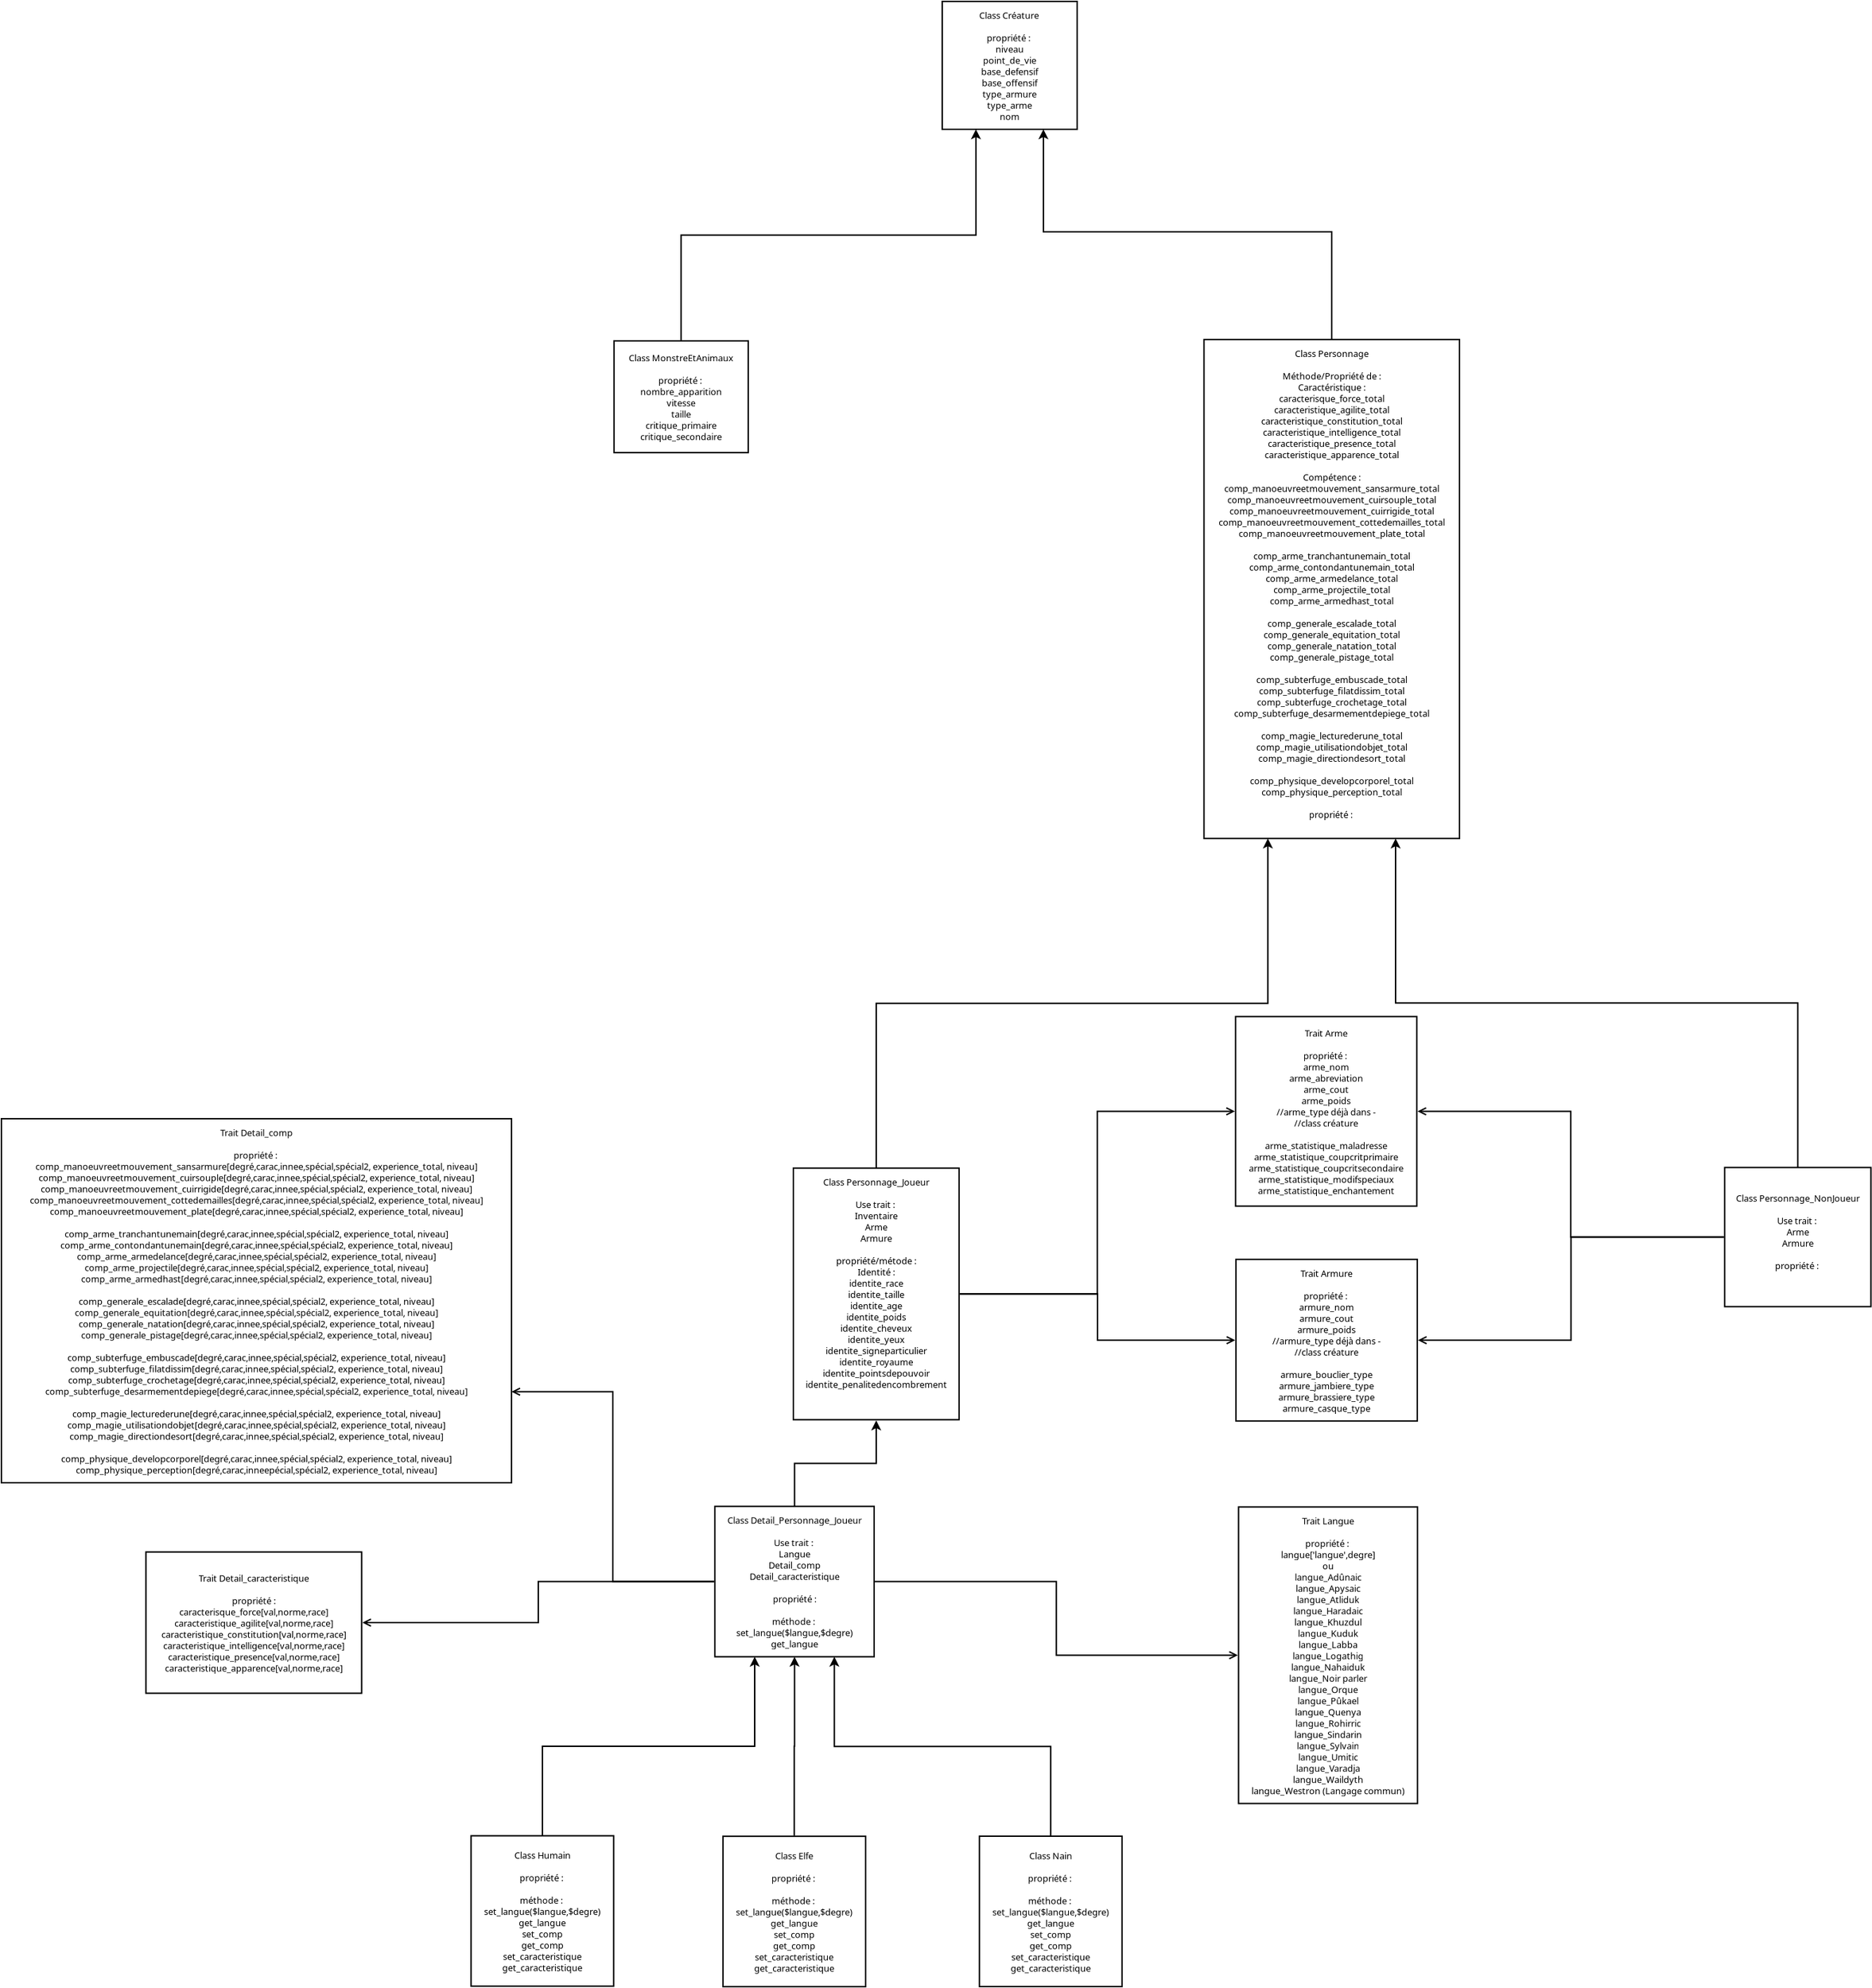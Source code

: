 <?xml version="1.0" encoding="UTF-8"?>
<dia:diagram xmlns:dia="http://www.lysator.liu.se/~alla/dia/">
  <dia:layer name="Arrière-plan" visible="true" active="true">
    <dia:object type="Flowchart - Box" version="0" id="O0">
      <dia:attribute name="obj_pos">
        <dia:point val="25.95,-0.001"/>
      </dia:attribute>
      <dia:attribute name="obj_bb">
        <dia:rectangle val="25.9,-0.051;35.6,9.149"/>
      </dia:attribute>
      <dia:attribute name="elem_corner">
        <dia:point val="25.95,-0.001"/>
      </dia:attribute>
      <dia:attribute name="elem_width">
        <dia:real val="9.6"/>
      </dia:attribute>
      <dia:attribute name="elem_height">
        <dia:real val="9.1"/>
      </dia:attribute>
      <dia:attribute name="show_background">
        <dia:boolean val="true"/>
      </dia:attribute>
      <dia:attribute name="padding">
        <dia:real val="0.5"/>
      </dia:attribute>
      <dia:attribute name="text">
        <dia:composite type="text">
          <dia:attribute name="string">
            <dia:string>#Class Créature

propriété : 
niveau
point_de_vie
base_defensif
base_offensif
type_armure
type_arme
nom#</dia:string>
          </dia:attribute>
          <dia:attribute name="font">
            <dia:font family="sans" style="0" name="Helvetica"/>
          </dia:attribute>
          <dia:attribute name="height">
            <dia:real val="0.8"/>
          </dia:attribute>
          <dia:attribute name="pos">
            <dia:point val="30.75,1.144"/>
          </dia:attribute>
          <dia:attribute name="color">
            <dia:color val="#000000"/>
          </dia:attribute>
          <dia:attribute name="alignment">
            <dia:enum val="1"/>
          </dia:attribute>
        </dia:composite>
      </dia:attribute>
    </dia:object>
    <dia:object type="Flowchart - Box" version="0" id="O1">
      <dia:attribute name="obj_pos">
        <dia:point val="2.597,24.155"/>
      </dia:attribute>
      <dia:attribute name="obj_bb">
        <dia:rectangle val="2.547,24.105;12.197,32.155"/>
      </dia:attribute>
      <dia:attribute name="elem_corner">
        <dia:point val="2.597,24.155"/>
      </dia:attribute>
      <dia:attribute name="elem_width">
        <dia:real val="9.55"/>
      </dia:attribute>
      <dia:attribute name="elem_height">
        <dia:real val="7.95"/>
      </dia:attribute>
      <dia:attribute name="border_width">
        <dia:real val="0.1"/>
      </dia:attribute>
      <dia:attribute name="show_background">
        <dia:boolean val="true"/>
      </dia:attribute>
      <dia:attribute name="padding">
        <dia:real val="0.5"/>
      </dia:attribute>
      <dia:attribute name="text">
        <dia:composite type="text">
          <dia:attribute name="string">
            <dia:string>#Class MonstreEtAnimaux

propriété : 
nombre_apparition
vitesse
taille
critique_primaire
critique_secondaire#</dia:string>
          </dia:attribute>
          <dia:attribute name="font">
            <dia:font family="sans" style="0" name="Helvetica"/>
          </dia:attribute>
          <dia:attribute name="height">
            <dia:real val="0.8"/>
          </dia:attribute>
          <dia:attribute name="pos">
            <dia:point val="7.372,25.525"/>
          </dia:attribute>
          <dia:attribute name="color">
            <dia:color val="#000000"/>
          </dia:attribute>
          <dia:attribute name="alignment">
            <dia:enum val="1"/>
          </dia:attribute>
        </dia:composite>
      </dia:attribute>
    </dia:object>
    <dia:object type="Standard - ZigZagLine" version="1" id="O2">
      <dia:attribute name="obj_pos">
        <dia:point val="7.372,24.155"/>
      </dia:attribute>
      <dia:attribute name="obj_bb">
        <dia:rectangle val="7.322,8.988;28.712,24.205"/>
      </dia:attribute>
      <dia:attribute name="orth_points">
        <dia:point val="7.372,24.155"/>
        <dia:point val="7.372,16.627"/>
        <dia:point val="28.35,16.627"/>
        <dia:point val="28.35,9.099"/>
      </dia:attribute>
      <dia:attribute name="orth_orient">
        <dia:enum val="1"/>
        <dia:enum val="0"/>
        <dia:enum val="1"/>
      </dia:attribute>
      <dia:attribute name="autorouting">
        <dia:boolean val="true"/>
      </dia:attribute>
      <dia:attribute name="end_arrow">
        <dia:enum val="22"/>
      </dia:attribute>
      <dia:attribute name="end_arrow_length">
        <dia:real val="0.5"/>
      </dia:attribute>
      <dia:attribute name="end_arrow_width">
        <dia:real val="0.5"/>
      </dia:attribute>
      <dia:connections>
        <dia:connection handle="0" to="O1" connection="2"/>
        <dia:connection handle="1" to="O0" connection="12"/>
      </dia:connections>
    </dia:object>
    <dia:object type="Flowchart - Box" version="0" id="O3">
      <dia:attribute name="obj_pos">
        <dia:point val="44.578,24.059"/>
      </dia:attribute>
      <dia:attribute name="obj_bb">
        <dia:rectangle val="44.528,24.009;62.805,59.609"/>
      </dia:attribute>
      <dia:attribute name="elem_corner">
        <dia:point val="44.578,24.059"/>
      </dia:attribute>
      <dia:attribute name="elem_width">
        <dia:real val="18.178"/>
      </dia:attribute>
      <dia:attribute name="elem_height">
        <dia:real val="35.5"/>
      </dia:attribute>
      <dia:attribute name="border_width">
        <dia:real val="0.1"/>
      </dia:attribute>
      <dia:attribute name="show_background">
        <dia:boolean val="true"/>
      </dia:attribute>
      <dia:attribute name="padding">
        <dia:real val="0.5"/>
      </dia:attribute>
      <dia:attribute name="text">
        <dia:composite type="text">
          <dia:attribute name="string">
            <dia:string>#Class Personnage

Méthode/Propriété de :
Caractéristique :
caracterisque_force_total
caracteristique_agilite_total
caracteristique_constitution_total
caracteristique_intelligence_total
caracteristique_presence_total
caracteristique_apparence_total

Compétence :
comp_manoeuvreetmouvement_sansarmure_total
comp_manoeuvreetmouvement_cuirsouple_total
comp_manoeuvreetmouvement_cuirrigide_total
comp_manoeuvreetmouvement_cottedemailles_total
comp_manoeuvreetmouvement_plate_total

comp_arme_tranchantunemain_total
comp_arme_contondantunemain_total
comp_arme_armedelance_total
comp_arme_projectile_total
comp_arme_armedhast_total

comp_generale_escalade_total
comp_generale_equitation_total
comp_generale_natation_total
comp_generale_pistage_total

comp_subterfuge_embuscade_total
comp_subterfuge_filatdissim_total
comp_subterfuge_crochetage_total
comp_subterfuge_desarmementdepiege_total

comp_magie_lecturederune_total
comp_magie_utilisationdobjet_total
comp_magie_directiondesort_total

comp_physique_developcorporel_total
comp_physique_perception_total

propriété : 
#</dia:string>
          </dia:attribute>
          <dia:attribute name="font">
            <dia:font family="sans" style="0" name="Helvetica"/>
          </dia:attribute>
          <dia:attribute name="height">
            <dia:real val="0.8"/>
          </dia:attribute>
          <dia:attribute name="pos">
            <dia:point val="53.666,25.204"/>
          </dia:attribute>
          <dia:attribute name="color">
            <dia:color val="#000000"/>
          </dia:attribute>
          <dia:attribute name="alignment">
            <dia:enum val="1"/>
          </dia:attribute>
        </dia:composite>
      </dia:attribute>
    </dia:object>
    <dia:object type="Flowchart - Box" version="0" id="O4">
      <dia:attribute name="obj_pos">
        <dia:point val="15.359,83.015"/>
      </dia:attribute>
      <dia:attribute name="obj_bb">
        <dia:rectangle val="15.309,82.965;27.199,100.965"/>
      </dia:attribute>
      <dia:attribute name="elem_corner">
        <dia:point val="15.359,83.015"/>
      </dia:attribute>
      <dia:attribute name="elem_width">
        <dia:real val="11.79"/>
      </dia:attribute>
      <dia:attribute name="elem_height">
        <dia:real val="17.9"/>
      </dia:attribute>
      <dia:attribute name="border_width">
        <dia:real val="0.1"/>
      </dia:attribute>
      <dia:attribute name="show_background">
        <dia:boolean val="true"/>
      </dia:attribute>
      <dia:attribute name="padding">
        <dia:real val="0.5"/>
      </dia:attribute>
      <dia:attribute name="text">
        <dia:composite type="text">
          <dia:attribute name="string">
            <dia:string>#Class Personnage_Joueur

Use trait : 
Inventaire
Arme
Armure

propriété/métode :
Identité :
identite_race
identite_taille
identite_age
identite_poids
identite_cheveux
identite_yeux
identite_signeparticulier
identite_royaume
identite_pointsdepouvoir
identite_penalitedencombrement
 
#</dia:string>
          </dia:attribute>
          <dia:attribute name="font">
            <dia:font family="sans" style="0" name="Helvetica"/>
          </dia:attribute>
          <dia:attribute name="height">
            <dia:real val="0.8"/>
          </dia:attribute>
          <dia:attribute name="pos">
            <dia:point val="21.254,84.16"/>
          </dia:attribute>
          <dia:attribute name="color">
            <dia:color val="#000000"/>
          </dia:attribute>
          <dia:attribute name="alignment">
            <dia:enum val="1"/>
          </dia:attribute>
        </dia:composite>
      </dia:attribute>
    </dia:object>
    <dia:object type="Flowchart - Box" version="0" id="O5">
      <dia:attribute name="obj_pos">
        <dia:point val="81.626,82.969"/>
      </dia:attribute>
      <dia:attribute name="obj_bb">
        <dia:rectangle val="81.576,82.919;92.081,92.919"/>
      </dia:attribute>
      <dia:attribute name="elem_corner">
        <dia:point val="81.626,82.969"/>
      </dia:attribute>
      <dia:attribute name="elem_width">
        <dia:real val="10.405"/>
      </dia:attribute>
      <dia:attribute name="elem_height">
        <dia:real val="9.9"/>
      </dia:attribute>
      <dia:attribute name="border_width">
        <dia:real val="0.1"/>
      </dia:attribute>
      <dia:attribute name="show_background">
        <dia:boolean val="true"/>
      </dia:attribute>
      <dia:attribute name="padding">
        <dia:real val="0.5"/>
      </dia:attribute>
      <dia:attribute name="text">
        <dia:composite type="text">
          <dia:attribute name="string">
            <dia:string>#Class Personnage_NonJoueur

Use trait : 
Arme
Armure

propriété : 
#</dia:string>
          </dia:attribute>
          <dia:attribute name="font">
            <dia:font family="sans" style="0" name="Helvetica"/>
          </dia:attribute>
          <dia:attribute name="height">
            <dia:real val="0.8"/>
          </dia:attribute>
          <dia:attribute name="pos">
            <dia:point val="86.828,85.314"/>
          </dia:attribute>
          <dia:attribute name="color">
            <dia:color val="#000000"/>
          </dia:attribute>
          <dia:attribute name="alignment">
            <dia:enum val="1"/>
          </dia:attribute>
        </dia:composite>
      </dia:attribute>
    </dia:object>
    <dia:object type="Flowchart - Box" version="0" id="O6">
      <dia:attribute name="obj_pos">
        <dia:point val="9.775,107.079"/>
      </dia:attribute>
      <dia:attribute name="obj_bb">
        <dia:rectangle val="9.725,107.029;21.157,117.829"/>
      </dia:attribute>
      <dia:attribute name="elem_corner">
        <dia:point val="9.775,107.079"/>
      </dia:attribute>
      <dia:attribute name="elem_width">
        <dia:real val="11.333"/>
      </dia:attribute>
      <dia:attribute name="elem_height">
        <dia:real val="10.7"/>
      </dia:attribute>
      <dia:attribute name="border_width">
        <dia:real val="0.1"/>
      </dia:attribute>
      <dia:attribute name="show_background">
        <dia:boolean val="true"/>
      </dia:attribute>
      <dia:attribute name="padding">
        <dia:real val="0.5"/>
      </dia:attribute>
      <dia:attribute name="text">
        <dia:composite type="text">
          <dia:attribute name="string">
            <dia:string>#Class Detail_Personnage_Joueur

Use trait : 
Langue
Detail_comp
Detail_caracteristique

propriété :

méthode : 
set_langue($langue,$degre)
get_langue#</dia:string>
          </dia:attribute>
          <dia:attribute name="font">
            <dia:font family="sans" style="0" name="Helvetica"/>
          </dia:attribute>
          <dia:attribute name="height">
            <dia:real val="0.8"/>
          </dia:attribute>
          <dia:attribute name="pos">
            <dia:point val="15.441,108.224"/>
          </dia:attribute>
          <dia:attribute name="color">
            <dia:color val="#000000"/>
          </dia:attribute>
          <dia:attribute name="alignment">
            <dia:enum val="1"/>
          </dia:attribute>
        </dia:composite>
      </dia:attribute>
    </dia:object>
    <dia:object type="Standard - ZigZagLine" version="1" id="O7">
      <dia:attribute name="obj_pos">
        <dia:point val="53.666,24.059"/>
      </dia:attribute>
      <dia:attribute name="obj_bb">
        <dia:rectangle val="32.788,8.988;53.716,24.109"/>
      </dia:attribute>
      <dia:attribute name="orth_points">
        <dia:point val="53.666,24.059"/>
        <dia:point val="53.666,16.392"/>
        <dia:point val="33.15,16.392"/>
        <dia:point val="33.15,9.099"/>
      </dia:attribute>
      <dia:attribute name="orth_orient">
        <dia:enum val="1"/>
        <dia:enum val="0"/>
        <dia:enum val="1"/>
      </dia:attribute>
      <dia:attribute name="autorouting">
        <dia:boolean val="false"/>
      </dia:attribute>
      <dia:attribute name="end_arrow">
        <dia:enum val="22"/>
      </dia:attribute>
      <dia:attribute name="end_arrow_length">
        <dia:real val="0.5"/>
      </dia:attribute>
      <dia:attribute name="end_arrow_width">
        <dia:real val="0.5"/>
      </dia:attribute>
      <dia:connections>
        <dia:connection handle="0" to="O3" connection="2"/>
        <dia:connection handle="1" to="O0" connection="14"/>
      </dia:connections>
    </dia:object>
    <dia:object type="Standard - ZigZagLine" version="1" id="O8">
      <dia:attribute name="obj_pos">
        <dia:point val="21.254,83.015"/>
      </dia:attribute>
      <dia:attribute name="obj_bb">
        <dia:rectangle val="21.204,59.447;49.484,83.065"/>
      </dia:attribute>
      <dia:attribute name="orth_points">
        <dia:point val="21.254,83.015"/>
        <dia:point val="21.254,71.287"/>
        <dia:point val="49.122,71.287"/>
        <dia:point val="49.122,59.559"/>
      </dia:attribute>
      <dia:attribute name="orth_orient">
        <dia:enum val="1"/>
        <dia:enum val="0"/>
        <dia:enum val="1"/>
      </dia:attribute>
      <dia:attribute name="autorouting">
        <dia:boolean val="true"/>
      </dia:attribute>
      <dia:attribute name="end_arrow">
        <dia:enum val="22"/>
      </dia:attribute>
      <dia:attribute name="end_arrow_length">
        <dia:real val="0.5"/>
      </dia:attribute>
      <dia:attribute name="end_arrow_width">
        <dia:real val="0.5"/>
      </dia:attribute>
      <dia:connections>
        <dia:connection handle="0" to="O4" connection="2"/>
        <dia:connection handle="1" to="O3" connection="12"/>
      </dia:connections>
    </dia:object>
    <dia:object type="Standard - ZigZagLine" version="1" id="O9">
      <dia:attribute name="obj_pos">
        <dia:point val="86.828,82.969"/>
      </dia:attribute>
      <dia:attribute name="obj_bb">
        <dia:rectangle val="57.849,59.447;86.878,83.019"/>
      </dia:attribute>
      <dia:attribute name="orth_points">
        <dia:point val="86.828,82.969"/>
        <dia:point val="86.828,71.264"/>
        <dia:point val="58.211,71.264"/>
        <dia:point val="58.211,59.559"/>
      </dia:attribute>
      <dia:attribute name="orth_orient">
        <dia:enum val="1"/>
        <dia:enum val="0"/>
        <dia:enum val="1"/>
      </dia:attribute>
      <dia:attribute name="autorouting">
        <dia:boolean val="true"/>
      </dia:attribute>
      <dia:attribute name="end_arrow">
        <dia:enum val="22"/>
      </dia:attribute>
      <dia:attribute name="end_arrow_length">
        <dia:real val="0.5"/>
      </dia:attribute>
      <dia:attribute name="end_arrow_width">
        <dia:real val="0.5"/>
      </dia:attribute>
      <dia:connections>
        <dia:connection handle="0" to="O5" connection="2"/>
        <dia:connection handle="1" to="O3" connection="14"/>
      </dia:connections>
    </dia:object>
    <dia:object type="Standard - ZigZagLine" version="1" id="O10">
      <dia:attribute name="obj_pos">
        <dia:point val="15.441,107.079"/>
      </dia:attribute>
      <dia:attribute name="obj_bb">
        <dia:rectangle val="15.391,100.854;21.616,107.129"/>
      </dia:attribute>
      <dia:attribute name="orth_points">
        <dia:point val="15.441,107.079"/>
        <dia:point val="15.441,104.022"/>
        <dia:point val="21.254,104.022"/>
        <dia:point val="21.254,100.965"/>
      </dia:attribute>
      <dia:attribute name="orth_orient">
        <dia:enum val="1"/>
        <dia:enum val="0"/>
        <dia:enum val="1"/>
      </dia:attribute>
      <dia:attribute name="autorouting">
        <dia:boolean val="true"/>
      </dia:attribute>
      <dia:attribute name="end_arrow">
        <dia:enum val="22"/>
      </dia:attribute>
      <dia:attribute name="end_arrow_length">
        <dia:real val="0.5"/>
      </dia:attribute>
      <dia:attribute name="end_arrow_width">
        <dia:real val="0.5"/>
      </dia:attribute>
      <dia:connections>
        <dia:connection handle="0" to="O6" connection="2"/>
        <dia:connection handle="1" to="O4" connection="16"/>
      </dia:connections>
    </dia:object>
    <dia:object type="Flowchart - Box" version="0" id="O11">
      <dia:attribute name="obj_pos">
        <dia:point val="10.35,130.555"/>
      </dia:attribute>
      <dia:attribute name="obj_bb">
        <dia:rectangle val="10.3,130.505;20.547,141.305"/>
      </dia:attribute>
      <dia:attribute name="elem_corner">
        <dia:point val="10.35,130.555"/>
      </dia:attribute>
      <dia:attribute name="elem_width">
        <dia:real val="10.148"/>
      </dia:attribute>
      <dia:attribute name="elem_height">
        <dia:real val="10.7"/>
      </dia:attribute>
      <dia:attribute name="border_width">
        <dia:real val="0.1"/>
      </dia:attribute>
      <dia:attribute name="show_background">
        <dia:boolean val="true"/>
      </dia:attribute>
      <dia:attribute name="padding">
        <dia:real val="0.5"/>
      </dia:attribute>
      <dia:attribute name="text">
        <dia:composite type="text">
          <dia:attribute name="string">
            <dia:string>#Class Elfe

propriété : 

méthode : 
set_langue($langue,$degre)
get_langue
set_comp
get_comp
set_caracteristique
get_caracteristique#</dia:string>
          </dia:attribute>
          <dia:attribute name="font">
            <dia:font family="sans" style="0" name="Helvetica"/>
          </dia:attribute>
          <dia:attribute name="height">
            <dia:real val="0.8"/>
          </dia:attribute>
          <dia:attribute name="pos">
            <dia:point val="15.423,132.1"/>
          </dia:attribute>
          <dia:attribute name="color">
            <dia:color val="#000000"/>
          </dia:attribute>
          <dia:attribute name="alignment">
            <dia:enum val="1"/>
          </dia:attribute>
        </dia:composite>
      </dia:attribute>
    </dia:object>
    <dia:object type="Flowchart - Box" version="0" id="O12">
      <dia:attribute name="obj_pos">
        <dia:point val="-7.573,130.52"/>
      </dia:attribute>
      <dia:attribute name="obj_bb">
        <dia:rectangle val="-7.623,130.47;2.625,141.27"/>
      </dia:attribute>
      <dia:attribute name="elem_corner">
        <dia:point val="-7.573,130.52"/>
      </dia:attribute>
      <dia:attribute name="elem_width">
        <dia:real val="10.148"/>
      </dia:attribute>
      <dia:attribute name="elem_height">
        <dia:real val="10.7"/>
      </dia:attribute>
      <dia:attribute name="border_width">
        <dia:real val="0.1"/>
      </dia:attribute>
      <dia:attribute name="show_background">
        <dia:boolean val="true"/>
      </dia:attribute>
      <dia:attribute name="padding">
        <dia:real val="0.5"/>
      </dia:attribute>
      <dia:attribute name="text">
        <dia:composite type="text">
          <dia:attribute name="string">
            <dia:string>#Class Humain

propriété : 

méthode : 
set_langue($langue,$degre)
get_langue
set_comp
get_comp
set_caracteristique
get_caracteristique#</dia:string>
          </dia:attribute>
          <dia:attribute name="font">
            <dia:font family="sans" style="0" name="Helvetica"/>
          </dia:attribute>
          <dia:attribute name="height">
            <dia:real val="0.8"/>
          </dia:attribute>
          <dia:attribute name="pos">
            <dia:point val="-2.499,132.065"/>
          </dia:attribute>
          <dia:attribute name="color">
            <dia:color val="#000000"/>
          </dia:attribute>
          <dia:attribute name="alignment">
            <dia:enum val="1"/>
          </dia:attribute>
        </dia:composite>
      </dia:attribute>
    </dia:object>
    <dia:object type="Flowchart - Box" version="0" id="O13">
      <dia:attribute name="obj_pos">
        <dia:point val="28.596,130.548"/>
      </dia:attribute>
      <dia:attribute name="obj_bb">
        <dia:rectangle val="28.546,130.498;38.793,141.298"/>
      </dia:attribute>
      <dia:attribute name="elem_corner">
        <dia:point val="28.596,130.548"/>
      </dia:attribute>
      <dia:attribute name="elem_width">
        <dia:real val="10.148"/>
      </dia:attribute>
      <dia:attribute name="elem_height">
        <dia:real val="10.7"/>
      </dia:attribute>
      <dia:attribute name="border_width">
        <dia:real val="0.1"/>
      </dia:attribute>
      <dia:attribute name="show_background">
        <dia:boolean val="true"/>
      </dia:attribute>
      <dia:attribute name="padding">
        <dia:real val="0.5"/>
      </dia:attribute>
      <dia:attribute name="text">
        <dia:composite type="text">
          <dia:attribute name="string">
            <dia:string>#Class Nain

propriété : 

méthode : 
set_langue($langue,$degre)
get_langue
set_comp
get_comp
set_caracteristique
get_caracteristique#</dia:string>
          </dia:attribute>
          <dia:attribute name="font">
            <dia:font family="sans" style="0" name="Helvetica"/>
          </dia:attribute>
          <dia:attribute name="height">
            <dia:real val="0.8"/>
          </dia:attribute>
          <dia:attribute name="pos">
            <dia:point val="33.67,132.093"/>
          </dia:attribute>
          <dia:attribute name="color">
            <dia:color val="#000000"/>
          </dia:attribute>
          <dia:attribute name="alignment">
            <dia:enum val="1"/>
          </dia:attribute>
        </dia:composite>
      </dia:attribute>
    </dia:object>
    <dia:object type="Standard - ZigZagLine" version="1" id="O14">
      <dia:attribute name="obj_pos">
        <dia:point val="-2.499,130.52"/>
      </dia:attribute>
      <dia:attribute name="obj_bb">
        <dia:rectangle val="-2.549,117.667;12.97,130.57"/>
      </dia:attribute>
      <dia:attribute name="orth_points">
        <dia:point val="-2.499,130.52"/>
        <dia:point val="-2.499,124.149"/>
        <dia:point val="12.608,124.149"/>
        <dia:point val="12.608,117.779"/>
      </dia:attribute>
      <dia:attribute name="orth_orient">
        <dia:enum val="1"/>
        <dia:enum val="0"/>
        <dia:enum val="1"/>
      </dia:attribute>
      <dia:attribute name="autorouting">
        <dia:boolean val="true"/>
      </dia:attribute>
      <dia:attribute name="end_arrow">
        <dia:enum val="22"/>
      </dia:attribute>
      <dia:attribute name="end_arrow_length">
        <dia:real val="0.5"/>
      </dia:attribute>
      <dia:attribute name="end_arrow_width">
        <dia:real val="0.5"/>
      </dia:attribute>
      <dia:connections>
        <dia:connection handle="0" to="O12" connection="2"/>
        <dia:connection handle="1" to="O6" connection="12"/>
      </dia:connections>
    </dia:object>
    <dia:object type="Standard - ZigZagLine" version="1" id="O15">
      <dia:attribute name="obj_pos">
        <dia:point val="15.423,130.505"/>
      </dia:attribute>
      <dia:attribute name="obj_bb">
        <dia:rectangle val="15.079,117.667;15.803,130.555"/>
      </dia:attribute>
      <dia:attribute name="orth_points">
        <dia:point val="15.423,130.505"/>
        <dia:point val="15.423,124.142"/>
        <dia:point val="15.441,124.142"/>
        <dia:point val="15.441,117.779"/>
      </dia:attribute>
      <dia:attribute name="orth_orient">
        <dia:enum val="1"/>
        <dia:enum val="0"/>
        <dia:enum val="1"/>
      </dia:attribute>
      <dia:attribute name="autorouting">
        <dia:boolean val="true"/>
      </dia:attribute>
      <dia:attribute name="end_arrow">
        <dia:enum val="22"/>
      </dia:attribute>
      <dia:attribute name="end_arrow_length">
        <dia:real val="0.5"/>
      </dia:attribute>
      <dia:attribute name="end_arrow_width">
        <dia:real val="0.5"/>
      </dia:attribute>
      <dia:connections>
        <dia:connection handle="0" to="O11" connection="16"/>
        <dia:connection handle="1" to="O6" connection="13"/>
      </dia:connections>
    </dia:object>
    <dia:object type="Standard - ZigZagLine" version="1" id="O16">
      <dia:attribute name="obj_pos">
        <dia:point val="33.67,130.548"/>
      </dia:attribute>
      <dia:attribute name="obj_bb">
        <dia:rectangle val="17.913,117.667;33.72,130.598"/>
      </dia:attribute>
      <dia:attribute name="orth_points">
        <dia:point val="33.67,130.548"/>
        <dia:point val="33.67,124.164"/>
        <dia:point val="18.274,124.164"/>
        <dia:point val="18.274,117.779"/>
      </dia:attribute>
      <dia:attribute name="orth_orient">
        <dia:enum val="1"/>
        <dia:enum val="0"/>
        <dia:enum val="1"/>
      </dia:attribute>
      <dia:attribute name="autorouting">
        <dia:boolean val="true"/>
      </dia:attribute>
      <dia:attribute name="end_arrow">
        <dia:enum val="22"/>
      </dia:attribute>
      <dia:attribute name="end_arrow_length">
        <dia:real val="0.5"/>
      </dia:attribute>
      <dia:attribute name="end_arrow_width">
        <dia:real val="0.5"/>
      </dia:attribute>
      <dia:connections>
        <dia:connection handle="0" to="O13" connection="2"/>
        <dia:connection handle="1" to="O6" connection="14"/>
      </dia:connections>
    </dia:object>
    <dia:object type="Flowchart - Box" version="0" id="O17">
      <dia:attribute name="obj_pos">
        <dia:point val="46.826,72.229"/>
      </dia:attribute>
      <dia:attribute name="obj_bb">
        <dia:rectangle val="46.776,72.179;59.771,85.768"/>
      </dia:attribute>
      <dia:attribute name="elem_corner">
        <dia:point val="46.826,72.229"/>
      </dia:attribute>
      <dia:attribute name="elem_width">
        <dia:real val="12.895"/>
      </dia:attribute>
      <dia:attribute name="elem_height">
        <dia:real val="13.489"/>
      </dia:attribute>
      <dia:attribute name="border_width">
        <dia:real val="0.1"/>
      </dia:attribute>
      <dia:attribute name="show_background">
        <dia:boolean val="true"/>
      </dia:attribute>
      <dia:attribute name="padding">
        <dia:real val="0.5"/>
      </dia:attribute>
      <dia:attribute name="text">
        <dia:composite type="text">
          <dia:attribute name="string">
            <dia:string>#Trait Arme

propriété : 
arme_nom
arme_abreviation
arme_cout
arme_poids
//arme_type déjà dans -
//class créature

arme_statistique_maladresse
arme_statistique_coupcritprimaire
arme_statistique_coupcritsecondaire
arme_statistique_modifspeciaux
arme_statistique_enchantement#</dia:string>
          </dia:attribute>
          <dia:attribute name="font">
            <dia:font family="sans" style="0" name="Helvetica"/>
          </dia:attribute>
          <dia:attribute name="height">
            <dia:real val="0.8"/>
          </dia:attribute>
          <dia:attribute name="pos">
            <dia:point val="53.273,73.569"/>
          </dia:attribute>
          <dia:attribute name="color">
            <dia:color val="#000000"/>
          </dia:attribute>
          <dia:attribute name="alignment">
            <dia:enum val="1"/>
          </dia:attribute>
        </dia:composite>
      </dia:attribute>
    </dia:object>
    <dia:object type="Standard - ZigZagLine" version="1" id="O18">
      <dia:attribute name="obj_pos">
        <dia:point val="27.2,91.965"/>
      </dia:attribute>
      <dia:attribute name="obj_bb">
        <dia:rectangle val="27.149,78.643;46.887,92.015"/>
      </dia:attribute>
      <dia:attribute name="orth_points">
        <dia:point val="27.2,91.965"/>
        <dia:point val="36.987,91.965"/>
        <dia:point val="36.987,78.974"/>
        <dia:point val="46.775,78.974"/>
      </dia:attribute>
      <dia:attribute name="orth_orient">
        <dia:enum val="0"/>
        <dia:enum val="1"/>
        <dia:enum val="0"/>
      </dia:attribute>
      <dia:attribute name="autorouting">
        <dia:boolean val="true"/>
      </dia:attribute>
      <dia:attribute name="end_arrow">
        <dia:enum val="1"/>
      </dia:attribute>
      <dia:attribute name="end_arrow_length">
        <dia:real val="0.5"/>
      </dia:attribute>
      <dia:attribute name="end_arrow_width">
        <dia:real val="0.5"/>
      </dia:attribute>
      <dia:connections>
        <dia:connection handle="0" to="O4" connection="16"/>
        <dia:connection handle="1" to="O17" connection="16"/>
      </dia:connections>
    </dia:object>
    <dia:object type="Standard - ZigZagLine" version="1" id="O19">
      <dia:attribute name="obj_pos">
        <dia:point val="81.575,87.919"/>
      </dia:attribute>
      <dia:attribute name="obj_bb">
        <dia:rectangle val="59.659,78.643;81.625,87.969"/>
      </dia:attribute>
      <dia:attribute name="orth_points">
        <dia:point val="81.575,87.919"/>
        <dia:point val="70.673,87.919"/>
        <dia:point val="70.673,78.974"/>
        <dia:point val="59.771,78.974"/>
      </dia:attribute>
      <dia:attribute name="orth_orient">
        <dia:enum val="0"/>
        <dia:enum val="1"/>
        <dia:enum val="0"/>
      </dia:attribute>
      <dia:attribute name="autorouting">
        <dia:boolean val="true"/>
      </dia:attribute>
      <dia:attribute name="end_arrow">
        <dia:enum val="1"/>
      </dia:attribute>
      <dia:attribute name="end_arrow_length">
        <dia:real val="0.5"/>
      </dia:attribute>
      <dia:attribute name="end_arrow_width">
        <dia:real val="0.5"/>
      </dia:attribute>
      <dia:connections>
        <dia:connection handle="0" to="O5" connection="16"/>
        <dia:connection handle="1" to="O17" connection="16"/>
      </dia:connections>
    </dia:object>
    <dia:object type="Flowchart - Box" version="0" id="O20">
      <dia:attribute name="obj_pos">
        <dia:point val="46.849,89.508"/>
      </dia:attribute>
      <dia:attribute name="obj_bb">
        <dia:rectangle val="46.799,89.458;59.802,101.058"/>
      </dia:attribute>
      <dia:attribute name="elem_corner">
        <dia:point val="46.849,89.508"/>
      </dia:attribute>
      <dia:attribute name="elem_width">
        <dia:real val="12.903"/>
      </dia:attribute>
      <dia:attribute name="elem_height">
        <dia:real val="11.5"/>
      </dia:attribute>
      <dia:attribute name="border_width">
        <dia:real val="0.1"/>
      </dia:attribute>
      <dia:attribute name="show_background">
        <dia:boolean val="true"/>
      </dia:attribute>
      <dia:attribute name="padding">
        <dia:real val="0.5"/>
      </dia:attribute>
      <dia:attribute name="text">
        <dia:composite type="text">
          <dia:attribute name="string">
            <dia:string>#Trait Armure

propriété : 
armure_nom
armure_cout
armure_poids
//armure_type déjà dans -
//class créature

armure_bouclier_type
armure_jambiere_type
armure_brassiere_type
armure_casque_type#</dia:string>
          </dia:attribute>
          <dia:attribute name="font">
            <dia:font family="sans" style="0" name="Helvetica"/>
          </dia:attribute>
          <dia:attribute name="height">
            <dia:real val="0.8"/>
          </dia:attribute>
          <dia:attribute name="pos">
            <dia:point val="53.3,90.653"/>
          </dia:attribute>
          <dia:attribute name="color">
            <dia:color val="#000000"/>
          </dia:attribute>
          <dia:attribute name="alignment">
            <dia:enum val="1"/>
          </dia:attribute>
        </dia:composite>
      </dia:attribute>
    </dia:object>
    <dia:object type="Standard - ZigZagLine" version="1" id="O21">
      <dia:attribute name="obj_pos">
        <dia:point val="27.2,91.965"/>
      </dia:attribute>
      <dia:attribute name="obj_bb">
        <dia:rectangle val="27.149,91.915;46.91,95.589"/>
      </dia:attribute>
      <dia:attribute name="orth_points">
        <dia:point val="27.2,91.965"/>
        <dia:point val="36.999,91.965"/>
        <dia:point val="36.999,95.258"/>
        <dia:point val="46.798,95.258"/>
      </dia:attribute>
      <dia:attribute name="orth_orient">
        <dia:enum val="0"/>
        <dia:enum val="1"/>
        <dia:enum val="0"/>
      </dia:attribute>
      <dia:attribute name="autorouting">
        <dia:boolean val="true"/>
      </dia:attribute>
      <dia:attribute name="end_arrow">
        <dia:enum val="1"/>
      </dia:attribute>
      <dia:attribute name="end_arrow_length">
        <dia:real val="0.5"/>
      </dia:attribute>
      <dia:attribute name="end_arrow_width">
        <dia:real val="0.5"/>
      </dia:attribute>
      <dia:connections>
        <dia:connection handle="0" to="O4" connection="16"/>
        <dia:connection handle="1" to="O20" connection="16"/>
      </dia:connections>
    </dia:object>
    <dia:object type="Standard - ZigZagLine" version="1" id="O22">
      <dia:attribute name="obj_pos">
        <dia:point val="81.575,87.919"/>
      </dia:attribute>
      <dia:attribute name="obj_bb">
        <dia:rectangle val="59.69,87.869;81.625,95.589"/>
      </dia:attribute>
      <dia:attribute name="orth_points">
        <dia:point val="81.575,87.919"/>
        <dia:point val="70.689,87.919"/>
        <dia:point val="70.689,95.258"/>
        <dia:point val="59.802,95.258"/>
      </dia:attribute>
      <dia:attribute name="orth_orient">
        <dia:enum val="0"/>
        <dia:enum val="1"/>
        <dia:enum val="0"/>
      </dia:attribute>
      <dia:attribute name="autorouting">
        <dia:boolean val="true"/>
      </dia:attribute>
      <dia:attribute name="end_arrow">
        <dia:enum val="1"/>
      </dia:attribute>
      <dia:attribute name="end_arrow_length">
        <dia:real val="0.5"/>
      </dia:attribute>
      <dia:attribute name="end_arrow_width">
        <dia:real val="0.5"/>
      </dia:attribute>
      <dia:connections>
        <dia:connection handle="0" to="O5" connection="16"/>
        <dia:connection handle="1" to="O20" connection="16"/>
      </dia:connections>
    </dia:object>
    <dia:object type="Flowchart - Box" version="0" id="O23">
      <dia:attribute name="obj_pos">
        <dia:point val="47.035,107.122"/>
      </dia:attribute>
      <dia:attribute name="obj_bb">
        <dia:rectangle val="46.985,107.072;59.82,128.272"/>
      </dia:attribute>
      <dia:attribute name="elem_corner">
        <dia:point val="47.035,107.122"/>
      </dia:attribute>
      <dia:attribute name="elem_width">
        <dia:real val="12.735"/>
      </dia:attribute>
      <dia:attribute name="elem_height">
        <dia:real val="21.1"/>
      </dia:attribute>
      <dia:attribute name="border_width">
        <dia:real val="0.1"/>
      </dia:attribute>
      <dia:attribute name="show_background">
        <dia:boolean val="true"/>
      </dia:attribute>
      <dia:attribute name="padding">
        <dia:real val="0.5"/>
      </dia:attribute>
      <dia:attribute name="text">
        <dia:composite type="text">
          <dia:attribute name="string">
            <dia:string>#Trait Langue

propriété : 
langue['langue',degre]
ou
langue_Adûnaic
langue_Apysaic
langue_Atliduk
langue_Haradaic
langue_Khuzdul
langue_Kuduk
langue_Labba
langue_Logathig
langue_Nahaiduk
langue_Noir parler
langue_Orque
langue_Pûkael
langue_Quenya
langue_Rohirric
langue_Sindarin
langue_Sylvain
langue_Umitic
langue_Varadja
langue_Waildyth
langue_Westron (Langage commun)#</dia:string>
          </dia:attribute>
          <dia:attribute name="font">
            <dia:font family="sans" style="0" name="Helvetica"/>
          </dia:attribute>
          <dia:attribute name="height">
            <dia:real val="0.8"/>
          </dia:attribute>
          <dia:attribute name="pos">
            <dia:point val="53.402,108.267"/>
          </dia:attribute>
          <dia:attribute name="color">
            <dia:color val="#000000"/>
          </dia:attribute>
          <dia:attribute name="alignment">
            <dia:enum val="1"/>
          </dia:attribute>
        </dia:composite>
      </dia:attribute>
    </dia:object>
    <dia:object type="Standard - ZigZagLine" version="1" id="O24">
      <dia:attribute name="obj_pos">
        <dia:point val="21.158,112.429"/>
      </dia:attribute>
      <dia:attribute name="obj_bb">
        <dia:rectangle val="21.108,112.379;47.096,118.002"/>
      </dia:attribute>
      <dia:attribute name="orth_points">
        <dia:point val="21.158,112.429"/>
        <dia:point val="34.071,112.429"/>
        <dia:point val="34.071,117.672"/>
        <dia:point val="46.984,117.672"/>
      </dia:attribute>
      <dia:attribute name="orth_orient">
        <dia:enum val="0"/>
        <dia:enum val="1"/>
        <dia:enum val="0"/>
      </dia:attribute>
      <dia:attribute name="autorouting">
        <dia:boolean val="true"/>
      </dia:attribute>
      <dia:attribute name="end_arrow">
        <dia:enum val="1"/>
      </dia:attribute>
      <dia:attribute name="end_arrow_length">
        <dia:real val="0.5"/>
      </dia:attribute>
      <dia:attribute name="end_arrow_width">
        <dia:real val="0.5"/>
      </dia:attribute>
      <dia:connections>
        <dia:connection handle="0" to="O6" connection="16"/>
        <dia:connection handle="1" to="O23" connection="16"/>
      </dia:connections>
    </dia:object>
    <dia:object type="Standard - Text" version="1" id="O25">
      <dia:attribute name="obj_pos">
        <dia:point val="-10.039,104.087"/>
      </dia:attribute>
      <dia:attribute name="obj_bb">
        <dia:rectangle val="-10.039,103.492;-10.039,104.237"/>
      </dia:attribute>
      <dia:attribute name="text">
        <dia:composite type="text">
          <dia:attribute name="string">
            <dia:string>##</dia:string>
          </dia:attribute>
          <dia:attribute name="font">
            <dia:font family="sans" style="0" name="Helvetica"/>
          </dia:attribute>
          <dia:attribute name="height">
            <dia:real val="0.8"/>
          </dia:attribute>
          <dia:attribute name="pos">
            <dia:point val="-10.039,104.087"/>
          </dia:attribute>
          <dia:attribute name="color">
            <dia:color val="#000000"/>
          </dia:attribute>
          <dia:attribute name="alignment">
            <dia:enum val="0"/>
          </dia:attribute>
        </dia:composite>
      </dia:attribute>
      <dia:attribute name="valign">
        <dia:enum val="3"/>
      </dia:attribute>
    </dia:object>
    <dia:object type="Standard - Text" version="1" id="O26">
      <dia:attribute name="obj_pos">
        <dia:point val="-10.039,104.087"/>
      </dia:attribute>
      <dia:attribute name="obj_bb">
        <dia:rectangle val="-10.057,103.474;-10.039,104.274"/>
      </dia:attribute>
      <dia:attribute name="text">
        <dia:composite type="text">
          <dia:attribute name="string">
            <dia:string>##</dia:string>
          </dia:attribute>
          <dia:attribute name="font">
            <dia:font family="sans" style="0" name="Helvetica"/>
          </dia:attribute>
          <dia:attribute name="height">
            <dia:real val="0.8"/>
          </dia:attribute>
          <dia:attribute name="pos">
            <dia:point val="-10.039,104.087"/>
          </dia:attribute>
          <dia:attribute name="color">
            <dia:color val="#000000"/>
          </dia:attribute>
          <dia:attribute name="alignment">
            <dia:enum val="0"/>
          </dia:attribute>
        </dia:composite>
      </dia:attribute>
      <dia:attribute name="valign">
        <dia:enum val="3"/>
      </dia:attribute>
    </dia:object>
    <dia:object type="Flowchart - Box" version="0" id="O27">
      <dia:attribute name="obj_pos">
        <dia:point val="-40.992,79.497"/>
      </dia:attribute>
      <dia:attribute name="obj_bb">
        <dia:rectangle val="-41.042,79.447;-4.649,105.447"/>
      </dia:attribute>
      <dia:attribute name="elem_corner">
        <dia:point val="-40.992,79.497"/>
      </dia:attribute>
      <dia:attribute name="elem_width">
        <dia:real val="36.293"/>
      </dia:attribute>
      <dia:attribute name="elem_height">
        <dia:real val="25.9"/>
      </dia:attribute>
      <dia:attribute name="show_background">
        <dia:boolean val="true"/>
      </dia:attribute>
      <dia:attribute name="padding">
        <dia:real val="0.5"/>
      </dia:attribute>
      <dia:attribute name="text">
        <dia:composite type="text">
          <dia:attribute name="string">
            <dia:string>#Trait Detail_comp

propriété : 
comp_manoeuvreetmouvement_sansarmure[degré,carac,innee,spécial,spécial2, experience_total, niveau]
comp_manoeuvreetmouvement_cuirsouple[degré,carac,innee,spécial,spécial2, experience_total, niveau]
comp_manoeuvreetmouvement_cuirrigide[degré,carac,innee,spécial,spécial2, experience_total, niveau]
comp_manoeuvreetmouvement_cottedemailles[degré,carac,innee,spécial,spécial2, experience_total, niveau]
comp_manoeuvreetmouvement_plate[degré,carac,innee,spécial,spécial2, experience_total, niveau]

comp_arme_tranchantunemain[degré,carac,innee,spécial,spécial2, experience_total, niveau]
comp_arme_contondantunemain[degré,carac,innee,spécial,spécial2, experience_total, niveau]
comp_arme_armedelance[degré,carac,innee,spécial,spécial2, experience_total, niveau]
comp_arme_projectile[degré,carac,innee,spécial,spécial2, experience_total, niveau]
comp_arme_armedhast[degré,carac,innee,spécial,spécial2, experience_total, niveau]

comp_generale_escalade[degré,carac,innee,spécial,spécial2, experience_total, niveau]
comp_generale_equitation[degré,carac,innee,spécial,spécial2, experience_total, niveau]
comp_generale_natation[degré,carac,innee,spécial,spécial2, experience_total, niveau]
comp_generale_pistage[degré,carac,innee,spécial,spécial2, experience_total, niveau]

comp_subterfuge_embuscade[degré,carac,innee,spécial,spécial2, experience_total, niveau]
comp_subterfuge_filatdissim[degré,carac,innee,spécial,spécial2, experience_total, niveau]
comp_subterfuge_crochetage[degré,carac,innee,spécial,spécial2, experience_total, niveau]
comp_subterfuge_desarmementdepiege[degré,carac,innee,spécial,spécial2, experience_total, niveau]

comp_magie_lecturederune[degré,carac,innee,spécial,spécial2, experience_total, niveau]
comp_magie_utilisationdobjet[degré,carac,innee,spécial,spécial2, experience_total, niveau]
comp_magie_directiondesort[degré,carac,innee,spécial,spécial2, experience_total, niveau]

comp_physique_developcorporel[degré,carac,innee,spécial,spécial2, experience_total, niveau]
comp_physique_perception[degré,carac,inneepécial,spécial2, experience_total, niveau]#</dia:string>
          </dia:attribute>
          <dia:attribute name="font">
            <dia:font family="sans" style="0" name="Helvetica"/>
          </dia:attribute>
          <dia:attribute name="height">
            <dia:real val="0.8"/>
          </dia:attribute>
          <dia:attribute name="pos">
            <dia:point val="-22.845,80.642"/>
          </dia:attribute>
          <dia:attribute name="color">
            <dia:color val="#000000"/>
          </dia:attribute>
          <dia:attribute name="alignment">
            <dia:enum val="1"/>
          </dia:attribute>
        </dia:composite>
      </dia:attribute>
    </dia:object>
    <dia:object type="Flowchart - Box" version="0" id="O28">
      <dia:attribute name="obj_pos">
        <dia:point val="-30.71,110.326"/>
      </dia:attribute>
      <dia:attribute name="obj_bb">
        <dia:rectangle val="-30.761,110.276;-15.31,120.426"/>
      </dia:attribute>
      <dia:attribute name="elem_corner">
        <dia:point val="-30.71,110.326"/>
      </dia:attribute>
      <dia:attribute name="elem_width">
        <dia:real val="15.35"/>
      </dia:attribute>
      <dia:attribute name="elem_height">
        <dia:real val="10.05"/>
      </dia:attribute>
      <dia:attribute name="show_background">
        <dia:boolean val="true"/>
      </dia:attribute>
      <dia:attribute name="padding">
        <dia:real val="0.5"/>
      </dia:attribute>
      <dia:attribute name="text">
        <dia:composite type="text">
          <dia:attribute name="string">
            <dia:string>#Trait Detail_caracteristique

propriété :
caracterisque_force[val,norme,race]
caracteristique_agilite[val,norme,race]
caracteristique_constitution[val,norme,race]
caracteristique_intelligence[val,norme,race]
caracteristique_presence[val,norme,race]
caracteristique_apparence[val,norme,race]#</dia:string>
          </dia:attribute>
          <dia:attribute name="font">
            <dia:font family="sans" style="0" name="Helvetica"/>
          </dia:attribute>
          <dia:attribute name="height">
            <dia:real val="0.8"/>
          </dia:attribute>
          <dia:attribute name="pos">
            <dia:point val="-23.035,112.346"/>
          </dia:attribute>
          <dia:attribute name="color">
            <dia:color val="#000000"/>
          </dia:attribute>
          <dia:attribute name="alignment">
            <dia:enum val="1"/>
          </dia:attribute>
        </dia:composite>
      </dia:attribute>
    </dia:object>
    <dia:object type="Standard - ZigZagLine" version="1" id="O29">
      <dia:attribute name="obj_pos">
        <dia:point val="9.725,112.429"/>
      </dia:attribute>
      <dia:attribute name="obj_bb">
        <dia:rectangle val="-4.811,98.591;9.775,112.479"/>
      </dia:attribute>
      <dia:attribute name="orth_points">
        <dia:point val="9.725,112.429"/>
        <dia:point val="2.513,112.429"/>
        <dia:point val="2.513,98.922"/>
        <dia:point val="-4.699,98.922"/>
      </dia:attribute>
      <dia:attribute name="orth_orient">
        <dia:enum val="0"/>
        <dia:enum val="1"/>
        <dia:enum val="0"/>
      </dia:attribute>
      <dia:attribute name="autorouting">
        <dia:boolean val="true"/>
      </dia:attribute>
      <dia:attribute name="end_arrow">
        <dia:enum val="1"/>
      </dia:attribute>
      <dia:attribute name="end_arrow_length">
        <dia:real val="0.5"/>
      </dia:attribute>
      <dia:attribute name="end_arrow_width">
        <dia:real val="0.5"/>
      </dia:attribute>
      <dia:connections>
        <dia:connection handle="0" to="O6" connection="16"/>
        <dia:connection handle="1" to="O27" connection="10"/>
      </dia:connections>
    </dia:object>
    <dia:object type="Standard - ZigZagLine" version="1" id="O30">
      <dia:attribute name="obj_pos">
        <dia:point val="9.725,112.429"/>
      </dia:attribute>
      <dia:attribute name="obj_bb">
        <dia:rectangle val="-15.422,112.379;9.775,115.681"/>
      </dia:attribute>
      <dia:attribute name="orth_points">
        <dia:point val="9.725,112.429"/>
        <dia:point val="-2.793,112.429"/>
        <dia:point val="-2.793,115.351"/>
        <dia:point val="-15.31,115.351"/>
      </dia:attribute>
      <dia:attribute name="orth_orient">
        <dia:enum val="0"/>
        <dia:enum val="1"/>
        <dia:enum val="0"/>
      </dia:attribute>
      <dia:attribute name="autorouting">
        <dia:boolean val="true"/>
      </dia:attribute>
      <dia:attribute name="end_arrow">
        <dia:enum val="1"/>
      </dia:attribute>
      <dia:attribute name="end_arrow_length">
        <dia:real val="0.5"/>
      </dia:attribute>
      <dia:attribute name="end_arrow_width">
        <dia:real val="0.5"/>
      </dia:attribute>
      <dia:connections>
        <dia:connection handle="0" to="O6" connection="16"/>
        <dia:connection handle="1" to="O28" connection="16"/>
      </dia:connections>
    </dia:object>
  </dia:layer>
</dia:diagram>
